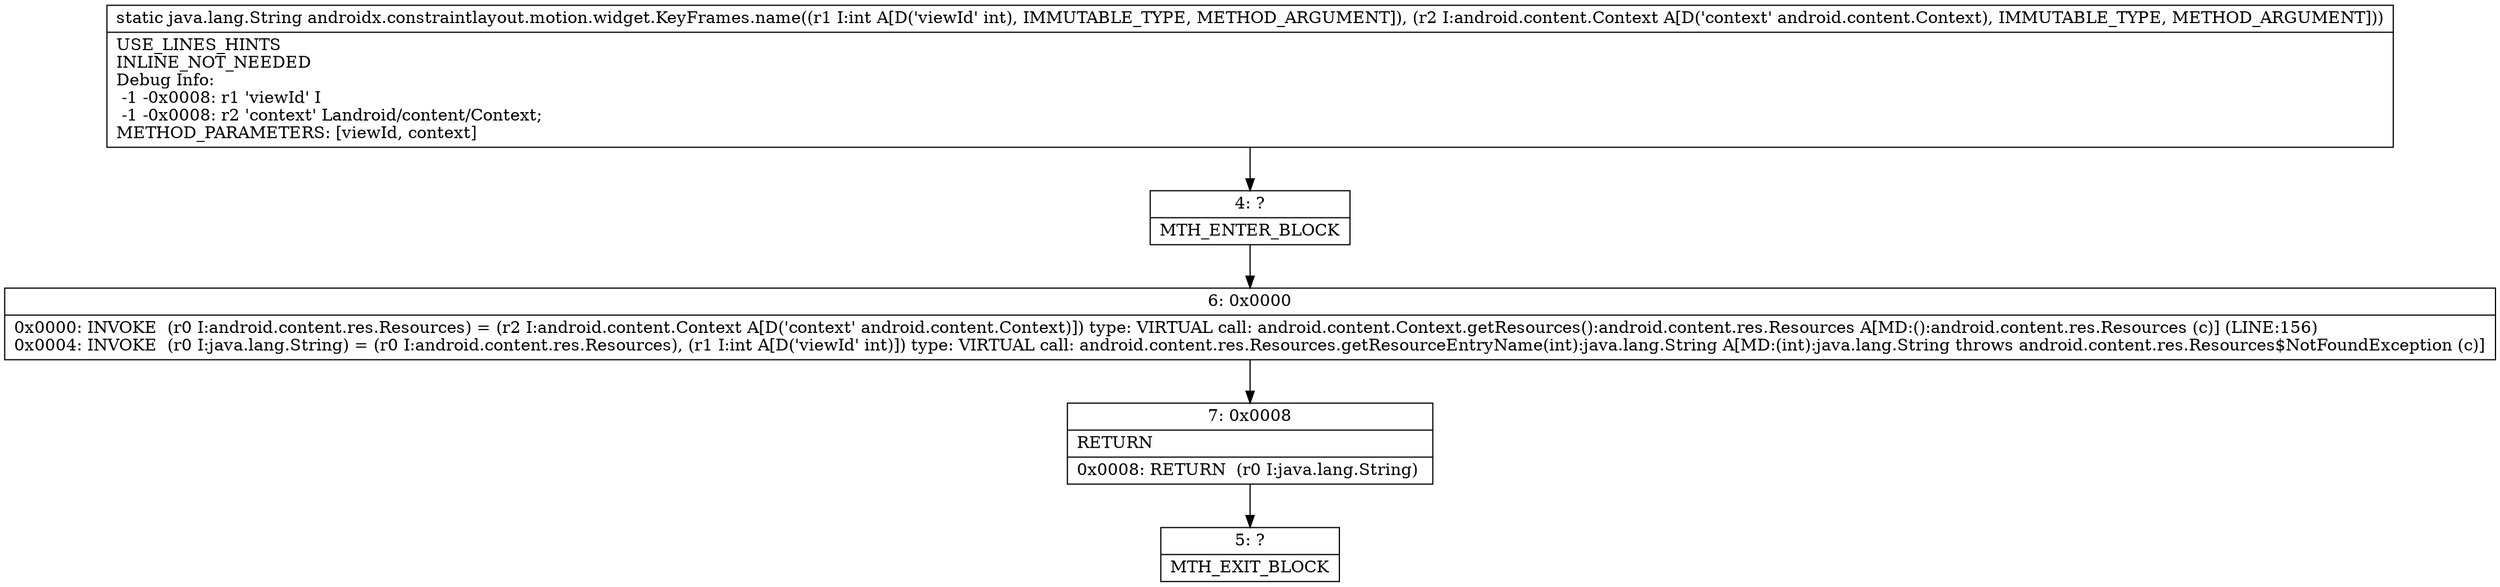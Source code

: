 digraph "CFG forandroidx.constraintlayout.motion.widget.KeyFrames.name(ILandroid\/content\/Context;)Ljava\/lang\/String;" {
Node_4 [shape=record,label="{4\:\ ?|MTH_ENTER_BLOCK\l}"];
Node_6 [shape=record,label="{6\:\ 0x0000|0x0000: INVOKE  (r0 I:android.content.res.Resources) = (r2 I:android.content.Context A[D('context' android.content.Context)]) type: VIRTUAL call: android.content.Context.getResources():android.content.res.Resources A[MD:():android.content.res.Resources (c)] (LINE:156)\l0x0004: INVOKE  (r0 I:java.lang.String) = (r0 I:android.content.res.Resources), (r1 I:int A[D('viewId' int)]) type: VIRTUAL call: android.content.res.Resources.getResourceEntryName(int):java.lang.String A[MD:(int):java.lang.String throws android.content.res.Resources$NotFoundException (c)]\l}"];
Node_7 [shape=record,label="{7\:\ 0x0008|RETURN\l|0x0008: RETURN  (r0 I:java.lang.String) \l}"];
Node_5 [shape=record,label="{5\:\ ?|MTH_EXIT_BLOCK\l}"];
MethodNode[shape=record,label="{static java.lang.String androidx.constraintlayout.motion.widget.KeyFrames.name((r1 I:int A[D('viewId' int), IMMUTABLE_TYPE, METHOD_ARGUMENT]), (r2 I:android.content.Context A[D('context' android.content.Context), IMMUTABLE_TYPE, METHOD_ARGUMENT]))  | USE_LINES_HINTS\lINLINE_NOT_NEEDED\lDebug Info:\l  \-1 \-0x0008: r1 'viewId' I\l  \-1 \-0x0008: r2 'context' Landroid\/content\/Context;\lMETHOD_PARAMETERS: [viewId, context]\l}"];
MethodNode -> Node_4;Node_4 -> Node_6;
Node_6 -> Node_7;
Node_7 -> Node_5;
}

